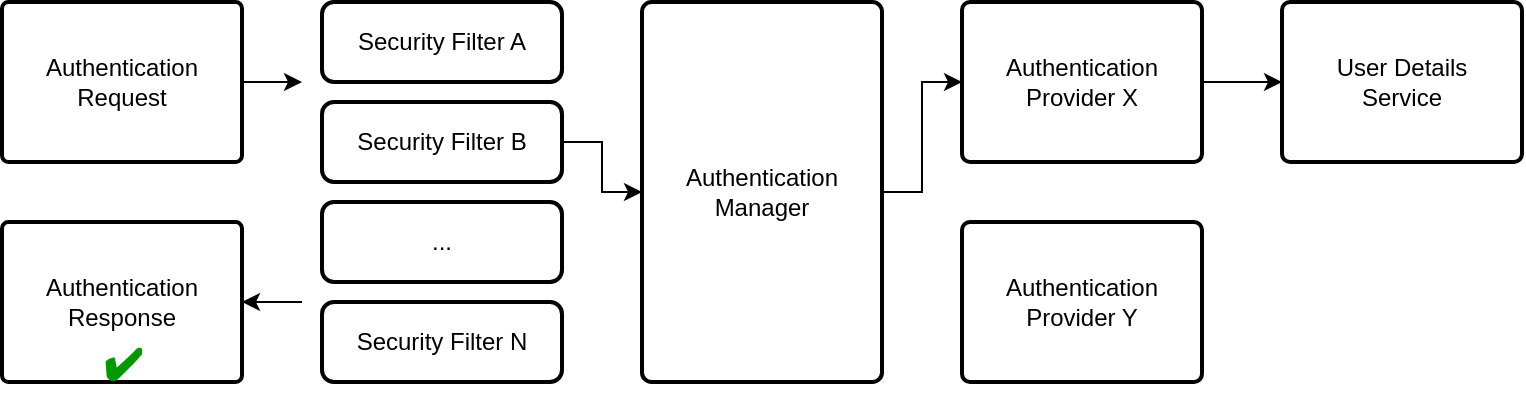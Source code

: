 <mxfile version="20.2.8" type="device"><diagram id="qicFCGqAKZgNruByiD9c" name="第 1 页"><mxGraphModel dx="1186" dy="745" grid="0" gridSize="10" guides="1" tooltips="1" connect="1" arrows="1" fold="1" page="1" pageScale="1" pageWidth="900" pageHeight="1600" math="0" shadow="0"><root><mxCell id="0"/><mxCell id="1" parent="0"/><mxCell id="mEhzhlSrDQ7aW0wr2c-0-12" style="edgeStyle=orthogonalEdgeStyle;rounded=0;orthogonalLoop=1;jettySize=auto;html=1;exitX=1;exitY=0.5;exitDx=0;exitDy=0;" edge="1" parent="1" source="mEhzhlSrDQ7aW0wr2c-0-1"><mxGeometry relative="1" as="geometry"><mxPoint x="230" y="200" as="targetPoint"/></mxGeometry></mxCell><mxCell id="mEhzhlSrDQ7aW0wr2c-0-1" value="Authentication&lt;br&gt;Request" style="rounded=1;whiteSpace=wrap;html=1;strokeWidth=2;arcSize=4;" vertex="1" parent="1"><mxGeometry x="80" y="160" width="120" height="80" as="geometry"/></mxCell><mxCell id="mEhzhlSrDQ7aW0wr2c-0-2" value="Security Filter A" style="rounded=1;whiteSpace=wrap;html=1;strokeWidth=2;" vertex="1" parent="1"><mxGeometry x="240" y="160" width="120" height="40" as="geometry"/></mxCell><mxCell id="mEhzhlSrDQ7aW0wr2c-0-14" style="edgeStyle=orthogonalEdgeStyle;rounded=0;orthogonalLoop=1;jettySize=auto;html=1;exitX=1;exitY=0.5;exitDx=0;exitDy=0;entryX=0;entryY=0.5;entryDx=0;entryDy=0;startArrow=none;startFill=0;endArrow=classic;endFill=1;" edge="1" parent="1" source="mEhzhlSrDQ7aW0wr2c-0-3" target="mEhzhlSrDQ7aW0wr2c-0-6"><mxGeometry relative="1" as="geometry"/></mxCell><mxCell id="mEhzhlSrDQ7aW0wr2c-0-3" value="Security Filter B" style="rounded=1;whiteSpace=wrap;html=1;strokeWidth=2;" vertex="1" parent="1"><mxGeometry x="240" y="210" width="120" height="40" as="geometry"/></mxCell><mxCell id="mEhzhlSrDQ7aW0wr2c-0-4" value="..." style="rounded=1;whiteSpace=wrap;html=1;strokeWidth=2;" vertex="1" parent="1"><mxGeometry x="240" y="260" width="120" height="40" as="geometry"/></mxCell><mxCell id="mEhzhlSrDQ7aW0wr2c-0-5" value="Security Filter N" style="rounded=1;whiteSpace=wrap;html=1;strokeWidth=2;" vertex="1" parent="1"><mxGeometry x="240" y="310" width="120" height="40" as="geometry"/></mxCell><mxCell id="mEhzhlSrDQ7aW0wr2c-0-15" style="edgeStyle=orthogonalEdgeStyle;rounded=0;orthogonalLoop=1;jettySize=auto;html=1;exitX=1;exitY=0.5;exitDx=0;exitDy=0;startArrow=none;startFill=0;endArrow=classic;endFill=1;" edge="1" parent="1" source="mEhzhlSrDQ7aW0wr2c-0-6" target="mEhzhlSrDQ7aW0wr2c-0-7"><mxGeometry relative="1" as="geometry"/></mxCell><mxCell id="mEhzhlSrDQ7aW0wr2c-0-6" value="Authentication&lt;br&gt;Manager" style="rounded=1;whiteSpace=wrap;html=1;strokeWidth=2;arcSize=4;" vertex="1" parent="1"><mxGeometry x="400" y="160" width="120" height="190" as="geometry"/></mxCell><mxCell id="mEhzhlSrDQ7aW0wr2c-0-16" style="edgeStyle=orthogonalEdgeStyle;rounded=0;orthogonalLoop=1;jettySize=auto;html=1;exitX=1;exitY=0.5;exitDx=0;exitDy=0;entryX=0;entryY=0.5;entryDx=0;entryDy=0;startArrow=none;startFill=0;endArrow=classic;endFill=1;" edge="1" parent="1" source="mEhzhlSrDQ7aW0wr2c-0-7" target="mEhzhlSrDQ7aW0wr2c-0-9"><mxGeometry relative="1" as="geometry"/></mxCell><mxCell id="mEhzhlSrDQ7aW0wr2c-0-7" value="Authentication&lt;br&gt;Provider X" style="rounded=1;whiteSpace=wrap;html=1;strokeWidth=2;arcSize=5;" vertex="1" parent="1"><mxGeometry x="560" y="160" width="120" height="80" as="geometry"/></mxCell><mxCell id="mEhzhlSrDQ7aW0wr2c-0-8" value="Authentication&lt;br&gt;Provider Y" style="rounded=1;whiteSpace=wrap;html=1;strokeWidth=2;arcSize=5;" vertex="1" parent="1"><mxGeometry x="560" y="270" width="120" height="80" as="geometry"/></mxCell><mxCell id="mEhzhlSrDQ7aW0wr2c-0-9" value="User Details&lt;br&gt;Service" style="rounded=1;whiteSpace=wrap;html=1;strokeWidth=2;arcSize=5;" vertex="1" parent="1"><mxGeometry x="720" y="160" width="120" height="80" as="geometry"/></mxCell><mxCell id="mEhzhlSrDQ7aW0wr2c-0-13" style="edgeStyle=orthogonalEdgeStyle;rounded=0;orthogonalLoop=1;jettySize=auto;html=1;exitX=1;exitY=0.5;exitDx=0;exitDy=0;startArrow=classic;startFill=1;endArrow=none;endFill=0;" edge="1" parent="1" source="mEhzhlSrDQ7aW0wr2c-0-11"><mxGeometry relative="1" as="geometry"><mxPoint x="230" y="310" as="targetPoint"/></mxGeometry></mxCell><mxCell id="mEhzhlSrDQ7aW0wr2c-0-11" value="Authentication&lt;br&gt;Response" style="rounded=1;whiteSpace=wrap;html=1;strokeWidth=2;arcSize=4;" vertex="1" parent="1"><mxGeometry x="80" y="270" width="120" height="80" as="geometry"/></mxCell><mxCell id="mEhzhlSrDQ7aW0wr2c-0-17" value="&lt;font size=&quot;1&quot; color=&quot;#009900&quot;&gt;&lt;b style=&quot;font-size: 21px;&quot;&gt;✔️&lt;/b&gt;&lt;/font&gt;" style="text;html=1;align=center;verticalAlign=middle;resizable=0;points=[];autosize=1;strokeColor=none;fillColor=none;" vertex="1" parent="1"><mxGeometry x="120" y="320" width="40" height="40" as="geometry"/></mxCell></root></mxGraphModel></diagram></mxfile>